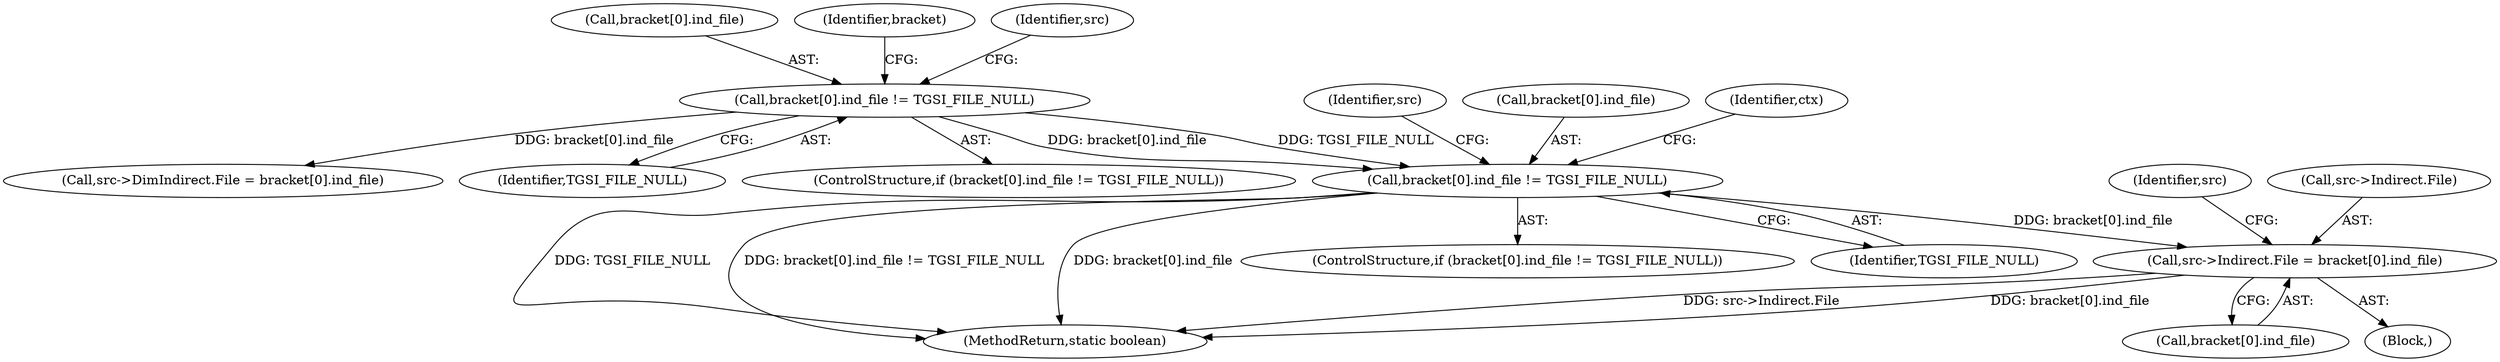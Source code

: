 digraph "0_virglrenderer_e534b51ca3c3cd25f3990589932a9ed711c59b27@array" {
"1002000" [label="(Call,src->Indirect.File = bracket[0].ind_file)"];
"1001985" [label="(Call,bracket[0].ind_file != TGSI_FILE_NULL)"];
"1001907" [label="(Call,bracket[0].ind_file != TGSI_FILE_NULL)"];
"1001913" [label="(Identifier,TGSI_FILE_NULL)"];
"1001906" [label="(ControlStructure,if (bracket[0].ind_file != TGSI_FILE_NULL))"];
"1001908" [label="(Call,bracket[0].ind_file)"];
"1001968" [label="(Identifier,bracket)"];
"1001922" [label="(Call,src->DimIndirect.File = bracket[0].ind_file)"];
"1001907" [label="(Call,bracket[0].ind_file != TGSI_FILE_NULL)"];
"1001991" [label="(Identifier,TGSI_FILE_NULL)"];
"1004167" [label="(MethodReturn,static boolean)"];
"1002000" [label="(Call,src->Indirect.File = bracket[0].ind_file)"];
"1002006" [label="(Call,bracket[0].ind_file)"];
"1002014" [label="(Identifier,src)"];
"1001996" [label="(Identifier,src)"];
"1001918" [label="(Identifier,src)"];
"1001985" [label="(Call,bracket[0].ind_file != TGSI_FILE_NULL)"];
"1001986" [label="(Call,bracket[0].ind_file)"];
"1001992" [label="(Block,)"];
"1002001" [label="(Call,src->Indirect.File)"];
"1001984" [label="(ControlStructure,if (bracket[0].ind_file != TGSI_FILE_NULL))"];
"1002046" [label="(Identifier,ctx)"];
"1002000" -> "1001992"  [label="AST: "];
"1002000" -> "1002006"  [label="CFG: "];
"1002001" -> "1002000"  [label="AST: "];
"1002006" -> "1002000"  [label="AST: "];
"1002014" -> "1002000"  [label="CFG: "];
"1002000" -> "1004167"  [label="DDG: src->Indirect.File"];
"1002000" -> "1004167"  [label="DDG: bracket[0].ind_file"];
"1001985" -> "1002000"  [label="DDG: bracket[0].ind_file"];
"1001985" -> "1001984"  [label="AST: "];
"1001985" -> "1001991"  [label="CFG: "];
"1001986" -> "1001985"  [label="AST: "];
"1001991" -> "1001985"  [label="AST: "];
"1001996" -> "1001985"  [label="CFG: "];
"1002046" -> "1001985"  [label="CFG: "];
"1001985" -> "1004167"  [label="DDG: TGSI_FILE_NULL"];
"1001985" -> "1004167"  [label="DDG: bracket[0].ind_file != TGSI_FILE_NULL"];
"1001985" -> "1004167"  [label="DDG: bracket[0].ind_file"];
"1001907" -> "1001985"  [label="DDG: bracket[0].ind_file"];
"1001907" -> "1001985"  [label="DDG: TGSI_FILE_NULL"];
"1001907" -> "1001906"  [label="AST: "];
"1001907" -> "1001913"  [label="CFG: "];
"1001908" -> "1001907"  [label="AST: "];
"1001913" -> "1001907"  [label="AST: "];
"1001918" -> "1001907"  [label="CFG: "];
"1001968" -> "1001907"  [label="CFG: "];
"1001907" -> "1001922"  [label="DDG: bracket[0].ind_file"];
}
